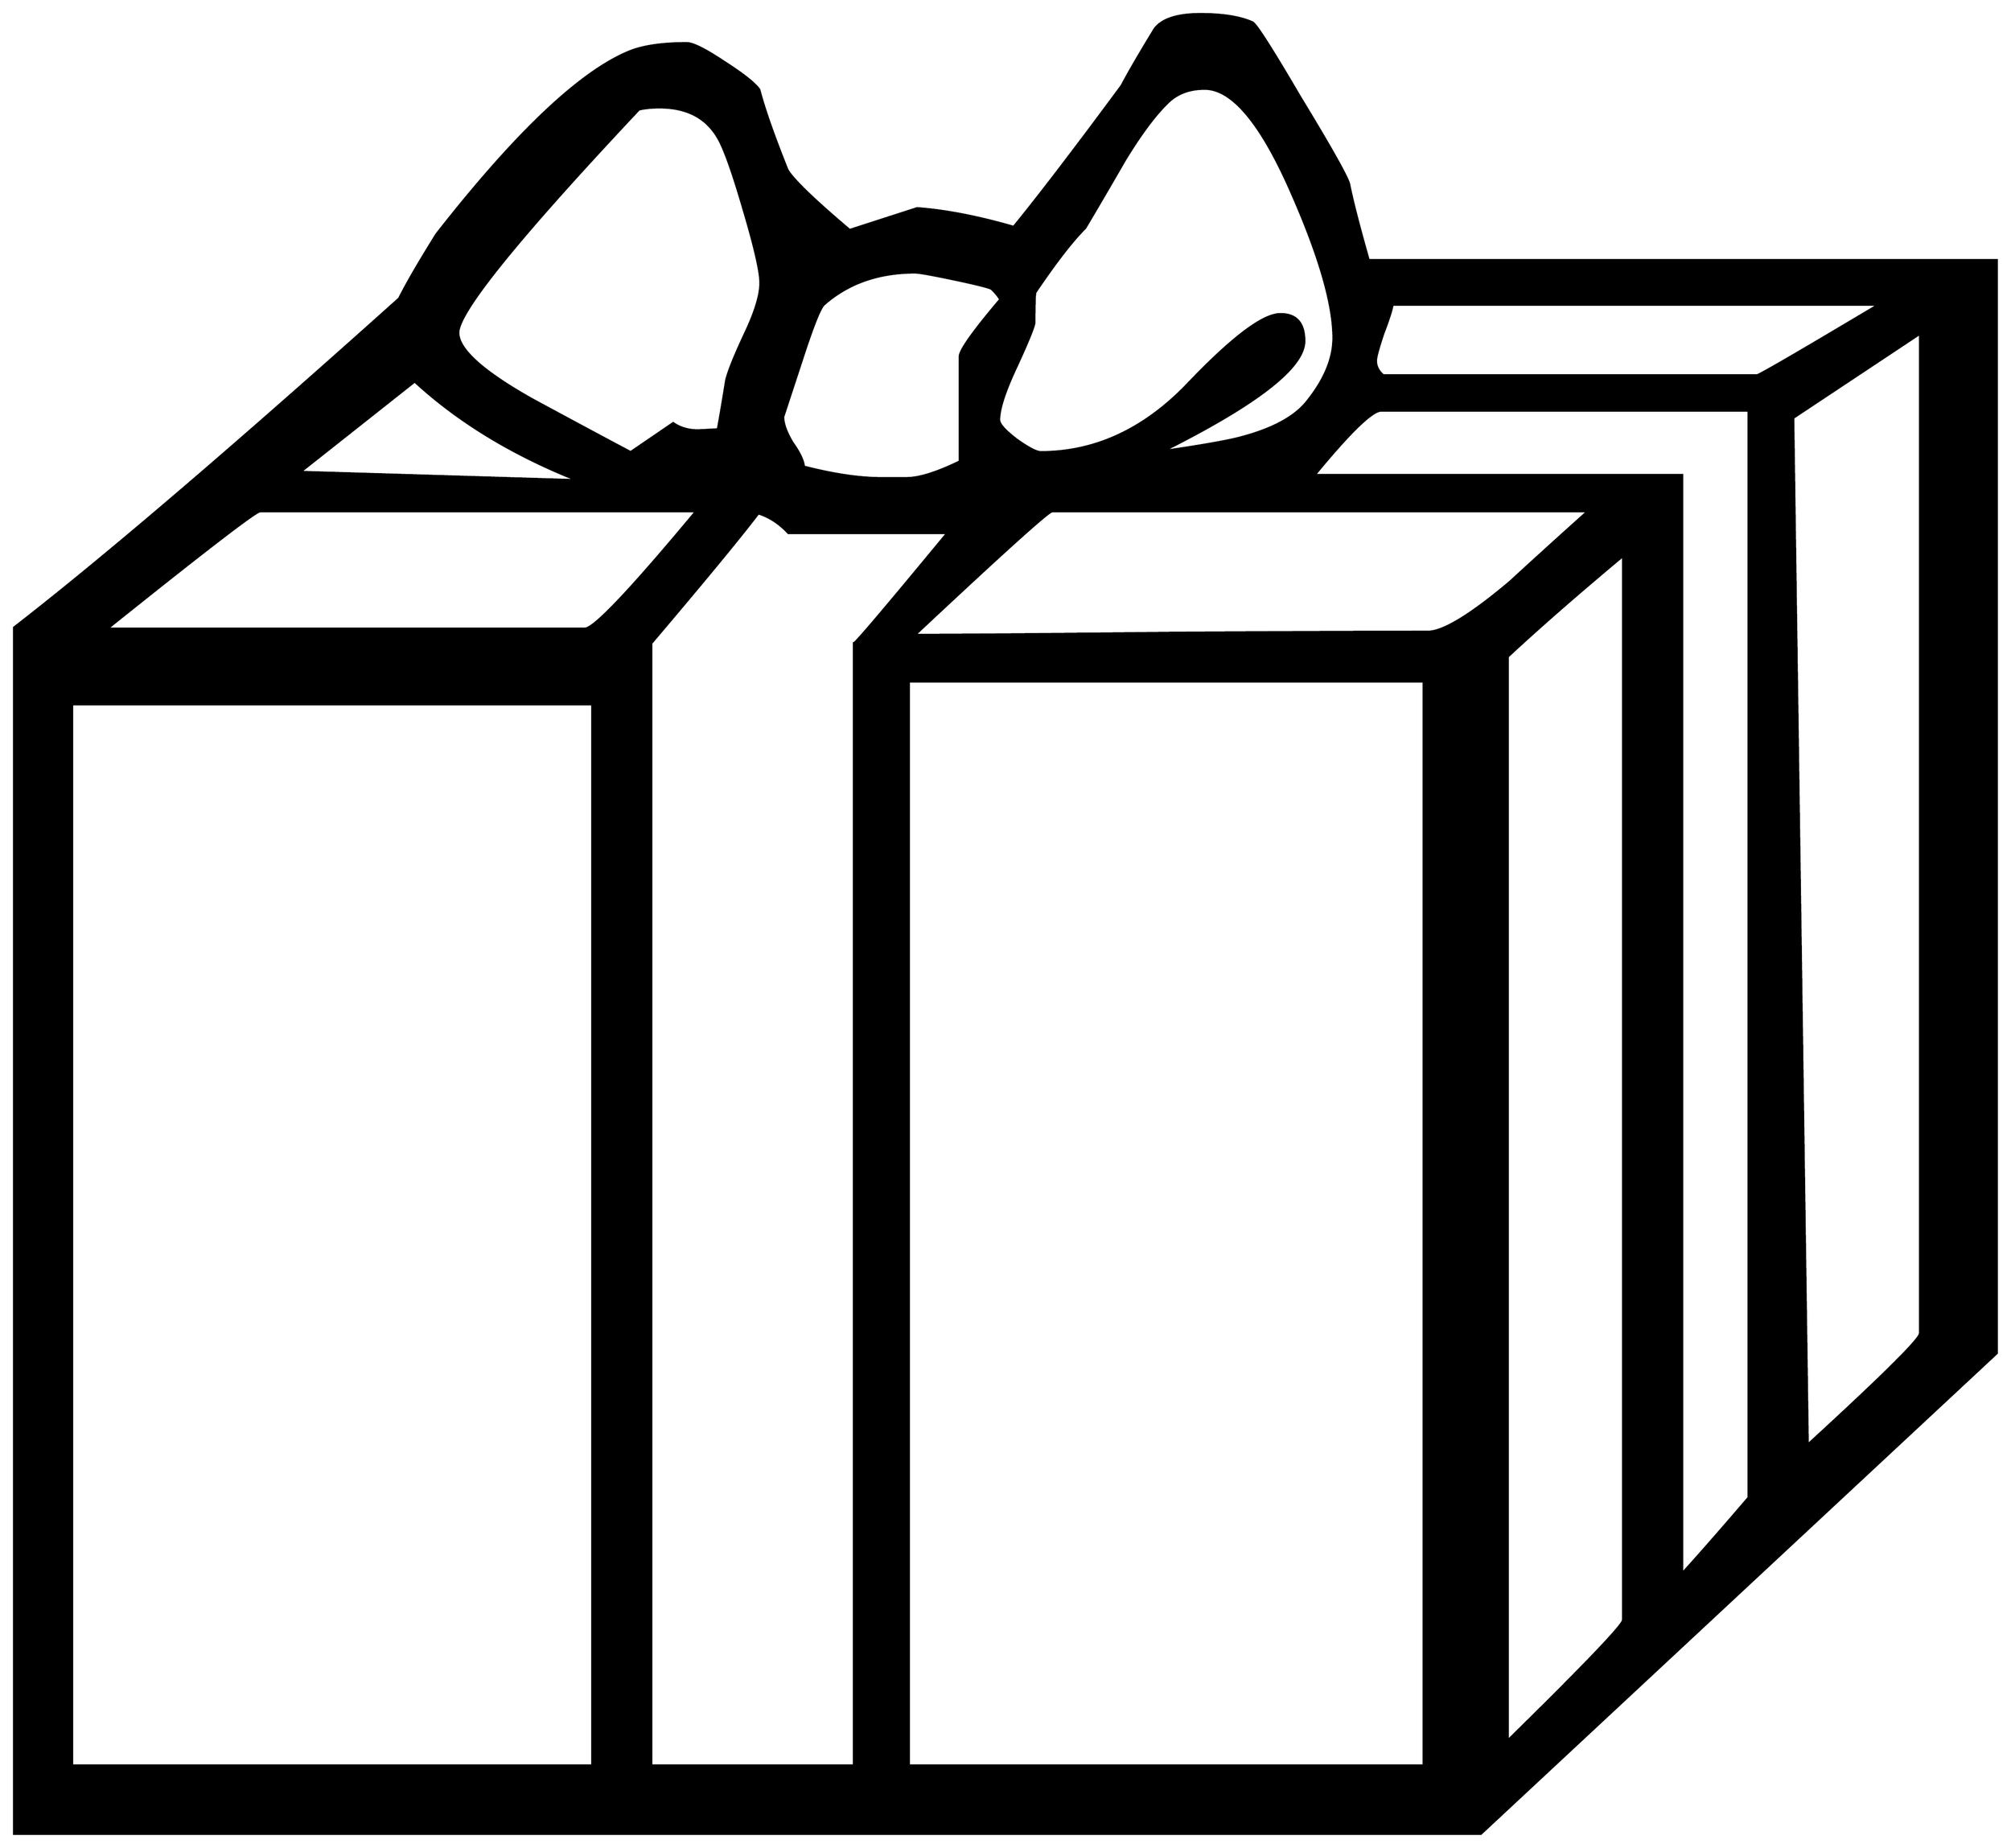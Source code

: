 


\begin{tikzpicture}[y=0.80pt, x=0.80pt, yscale=-1.0, xscale=1.0, inner sep=0pt, outer sep=0pt]
\begin{scope}[shift={(100.0,1679.0)},nonzero rule]
  \path[draw=.,fill=.,line width=1.600pt] (1992.0,-142.0) --
    (1495.0,321.0) -- (82.0,321.0) -- (82.0,-841.0) .. controls
    (168.0,-907.667) and (291.667,-1013.333) .. (453.0,-1158.0) ..
    controls (460.333,-1172.667) and (472.333,-1193.333) ..
    (489.0,-1220.0) .. controls (565.667,-1318.0) and
    (627.667,-1376.667) .. (675.0,-1396.0) .. controls
    (688.333,-1401.333) and (706.667,-1404.0) .. (730.0,-1404.0) ..
    controls (736.0,-1404.0) and (748.0,-1398.0) ..
    (766.0,-1386.0) .. controls (784.667,-1374.0) and
    (796.0,-1365.0) .. (800.0,-1359.0) .. controls
    (804.667,-1341.0) and (813.667,-1315.333) .. (827.0,-1282.0) ..
    controls (832.333,-1272.667) and (852.333,-1253.333) ..
    (887.0,-1224.0) -- (952.0,-1245.0) .. controls
    (979.333,-1243.0) and (1010.333,-1237.0) .. (1045.0,-1227.0) ..
    controls (1069.0,-1256.333) and (1103.667,-1301.667) ..
    (1149.0,-1363.0) .. controls (1155.667,-1375.667) and
    (1166.333,-1394.0) .. (1181.0,-1418.0) .. controls
    (1188.333,-1427.333) and (1203.0,-1432.0) .. (1225.0,-1432.0) ..
    controls (1246.333,-1432.0) and (1263.0,-1429.333) ..
    (1275.0,-1424.0) .. controls (1278.333,-1422.667) and
    (1293.667,-1398.667) .. (1321.0,-1352.0) .. controls
    (1349.0,-1306.0) and (1364.667,-1278.333) .. (1368.0,-1269.0) ..
    controls (1371.333,-1252.333) and (1377.667,-1227.667) ..
    (1387.0,-1195.0) -- (1992.0,-1195.0) -- (1992.0,-142.0) --
    cycle(1878.0,-1152.0) -- (1410.0,-1152.0) .. controls
    (1409.333,-1147.333) and (1406.333,-1138.0) .. (1401.0,-1124.0) ..
    controls (1396.333,-1110.0) and (1394.0,-1101.333) ..
    (1394.0,-1098.0) .. controls (1394.0,-1092.667) and
    (1396.333,-1088.0) .. (1401.0,-1084.0) -- (1761.0,-1084.0) ..
    controls (1763.0,-1084.0) and (1802.0,-1106.667) ..
    (1878.0,-1152.0) -- cycle(1918.0,-161.0) -- (1918.0,-1124.0)
    -- (1796.0,-1043.0) -- (1810.0,-54.0) .. controls
    (1882.0,-120.0) and (1918.0,-155.667) .. (1918.0,-161.0) --
    cycle(1353.0,-1120.0) .. controls (1353.0,-1152.0) and
    (1339.667,-1198.333) .. (1313.0,-1259.0) .. controls
    (1283.667,-1326.333) and (1255.667,-1360.0) .. (1229.0,-1360.0) ..
    controls (1215.667,-1360.0) and (1204.667,-1356.333) ..
    (1196.0,-1349.0) .. controls (1183.333,-1337.667) and
    (1168.667,-1318.333) .. (1152.0,-1291.0) .. controls
    (1139.333,-1269.0) and (1126.667,-1247.333) .. (1114.0,-1226.0) ..
    controls (1101.333,-1213.333) and (1085.333,-1192.667) ..
    (1066.0,-1164.0) .. controls (1065.333,-1162.667) and
    (1065.0,-1153.0) .. (1065.0,-1135.0) .. controls
    (1065.0,-1131.667) and (1059.333,-1117.667) .. (1048.0,-1093.0) ..
    controls (1036.667,-1069.0) and (1031.0,-1051.667) ..
    (1031.0,-1041.0) .. controls (1031.0,-1037.0) and
    (1036.667,-1030.667) .. (1048.0,-1022.0) .. controls
    (1059.333,-1014.0) and (1067.0,-1010.0) .. (1071.0,-1010.0) ..
    controls (1123.667,-1010.0) and (1171.0,-1032.0) ..
    (1213.0,-1076.0) .. controls (1255.667,-1120.667) and
    (1285.333,-1143.0) .. (1302.0,-1143.0) .. controls
    (1317.333,-1143.0) and (1325.0,-1134.333) .. (1325.0,-1117.0) ..
    controls (1325.0,-1091.667) and (1279.667,-1056.333) ..
    (1189.0,-1011.0) .. controls (1225.667,-1016.333) and
    (1250.333,-1020.667) .. (1263.0,-1024.0) .. controls
    (1293.667,-1032.0) and (1315.0,-1043.333) .. (1327.0,-1058.0) ..
    controls (1344.333,-1079.333) and (1353.0,-1100.0) ..
    (1353.0,-1120.0) -- cycle(1598.0,-953.0) -- (1082.0,-953.0)
    .. controls (1078.667,-953.0) and (1034.667,-913.333) ..
    (950.0,-834.0) .. controls (989.333,-834.0) and
    (1071.667,-834.667) .. (1197.0,-836.0) .. controls
    (1299.667,-836.667) and (1382.0,-837.0) .. (1444.0,-837.0) ..
    controls (1458.667,-837.0) and (1485.0,-853.0) ..
    (1523.0,-885.0) .. controls (1547.667,-907.667) and
    (1572.667,-930.333) .. (1598.0,-953.0) -- cycle(1753.0,-3.0) --
    (1753.0,-1050.0) -- (1399.0,-1050.0) .. controls
    (1390.333,-1050.0) and (1369.0,-1029.333) .. (1335.0,-988.0) --
    (1689.0,-988.0) -- (1689.0,70.0) .. controls (1703.667,54.0)
    and (1725.0,29.667) .. (1753.0,-3.0) -- cycle(1032.0,-1157.0)
    .. controls (1030.667,-1159.667) and (1028.0,-1163.0) ..
    (1024.0,-1167.0) .. controls (1022.667,-1168.333) and
    (1011.0,-1171.333) .. (989.0,-1176.0) .. controls
    (967.0,-1180.667) and (954.0,-1183.0) .. (950.0,-1183.0) ..
    controls (914.667,-1183.0) and (885.333,-1172.667) ..
    (862.0,-1152.0) .. controls (858.667,-1148.667) and
    (852.667,-1134.0) .. (844.0,-1108.0) .. controls
    (830.0,-1065.333) and (823.0,-1044.0) .. (823.0,-1044.0) ..
    controls (823.0,-1037.333) and (826.0,-1029.0) ..
    (832.0,-1019.0) .. controls (838.667,-1009.667) and
    (842.333,-1002.0) .. (843.0,-996.0) .. controls (871.667,-988.667)
    and (896.333,-985.0) .. (917.0,-985.0) -- (942.0,-985.0) ..
    controls (954.0,-985.0) and (971.0,-990.333) ..
    (993.0,-1001.0) -- (993.0,-1102.0) .. controls
    (993.0,-1108.0) and (1006.0,-1126.333) .. (1032.0,-1157.0) --
    cycle(1632.0,115.0) -- (1632.0,-910.0) .. controls
    (1587.333,-872.667) and (1550.333,-840.333) .. (1521.0,-813.0) --
    (1521.0,231.0) .. controls (1595.0,158.333) and (1632.0,119.667)
    .. (1632.0,115.0) -- cycle(801.0,-1173.0) .. controls
    (801.0,-1183.667) and (795.667,-1207.0) .. (785.0,-1243.0) ..
    controls (774.333,-1279.667) and (766.0,-1303.0) ..
    (760.0,-1313.0) .. controls (748.667,-1332.333) and
    (730.0,-1342.0) .. (704.0,-1342.0) .. controls
    (696.0,-1342.0) and (689.333,-1341.333) .. (684.0,-1340.0) ..
    controls (568.0,-1216.667) and (510.0,-1145.0) ..
    (510.0,-1125.0) .. controls (510.0,-1109.0) and
    (533.667,-1087.667) .. (581.0,-1061.0) .. controls
    (613.0,-1043.667) and (644.667,-1026.667) .. (676.0,-1010.0) --
    (717.0,-1038.0) .. controls (723.667,-1033.333) and
    (731.667,-1031.0) .. (741.0,-1031.0) -- (760.0,-1032.0) ..
    controls (762.0,-1042.667) and (764.667,-1058.333) ..
    (768.0,-1079.0) .. controls (770.0,-1087.667) and
    (776.333,-1103.333) .. (787.0,-1126.0) .. controls
    (796.333,-1146.0) and (801.0,-1161.667) .. (801.0,-1173.0) --
    cycle(624.0,-983.0) .. controls (562.0,-1007.667) and
    (510.0,-1039.333) .. (468.0,-1078.0) -- (358.0,-991.0) --
    (624.0,-983.0) -- cycle(1440.0,255.0) -- (1440.0,-789.0) --
    (944.0,-789.0) -- (944.0,255.0) -- (1440.0,255.0) --
    cycle(739.0,-953.0) -- (319.0,-953.0) .. controls
    (315.0,-953.0) and (266.0,-915.333) .. (172.0,-840.0) --
    (632.0,-840.0) .. controls (640.667,-840.0) and (676.333,-877.667)
    .. (739.0,-953.0) -- cycle(981.0,-932.0) -- (828.0,-932.0)
    .. controls (819.333,-941.333) and (809.667,-947.667) ..
    (799.0,-951.0) .. controls (782.333,-929.0) and (748.0,-887.333)
    .. (696.0,-826.0) -- (696.0,255.0) -- (891.0,255.0) --
    (891.0,-826.0) .. controls (891.0,-824.0) and (921.0,-859.333)
    .. (981.0,-932.0) -- cycle(639.0,255.0) -- (639.0,-767.0) --
    (138.0,-767.0) -- (138.0,255.0) -- (639.0,255.0) -- cycle;
\end{scope}

\end{tikzpicture}

